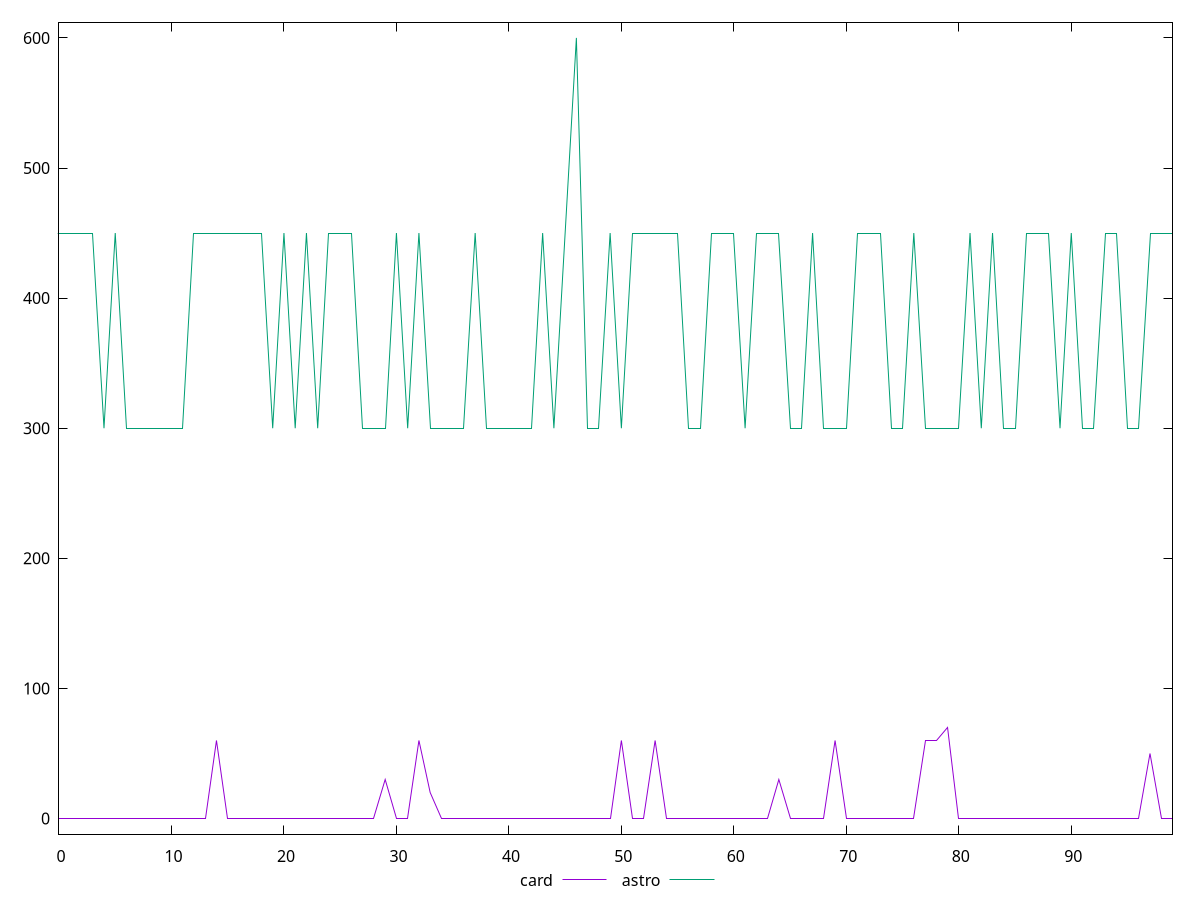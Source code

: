 reset

$card <<EOF
0 0
1 0
2 0
3 0
4 0
5 0
6 0
7 0
8 0
9 0
10 0
11 0
12 0
13 0
14 60
15 0
16 0
17 0
18 0
19 0
20 0
21 0
22 0
23 0
24 0
25 0
26 0
27 0
28 0
29 30
30 0
31 0
32 60
33 20
34 0
35 0
36 0
37 0
38 0
39 0
40 0
41 0
42 0
43 0
44 0
45 0
46 0
47 0
48 0
49 0
50 60
51 0
52 0
53 60
54 0
55 0
56 0
57 0
58 0
59 0
60 0
62 0
63 0
64 30
65 0
66 0
67 0
68 0
69 60
70 0
71 0
72 0
73 0
74 0
75 0
76 0
77 60
78 60
79 70
80 0
81 0
82 0
83 0
84 0
85 0
86 0
87 0
88 0
89 0
90 0
91 0
92 0
93 0
94 0
95 0
96 0
97 50
98 0
99 0
EOF

$astro <<EOF
0 450
1 450
2 450
3 450
4 300
5 450
6 300
7 300
8 300
9 300
10 300
11 300
12 450
13 450
14 450
15 450
16 450
17 450
18 450
19 300
20 450
21 300
22 450
23 300
24 450
25 450
26 450
27 300
28 300
29 300
30 450
31 300
32 450
33 300
34 300
35 300
36 300
37 450
38 300
39 300
40 300
41 300
42 300
43 450
44 300
45 450
46 600
47 300
48 300
49 450
50 300
51 450
52 450
53 450
54 450
55 450
56 300
57 300
58 450
59 450
60 450
61 300
62 450
63 450
64 450
65 300
66 300
67 450
68 300
69 300
70 300
71 450
72 450
73 450
74 300
75 300
76 450
77 300
78 300
79 300
80 300
81 450
82 300
83 450
84 300
85 300
86 450
87 450
88 450
89 300
90 450
91 300
92 300
93 450
94 450
95 300
96 300
97 450
98 450
99 450
EOF

set key outside below
set xrange [0:99]
set yrange [-12:612]
set trange [-12:612]
set terminal svg size 640, 520 enhanced background rgb 'white'
set output "reports/report_00030_2021-02-24T20-42-31.540Z/unused-css-rules/comparison/line/2_vs_3.svg"

plot $card title "card" with line, \
     $astro title "astro" with line

reset
